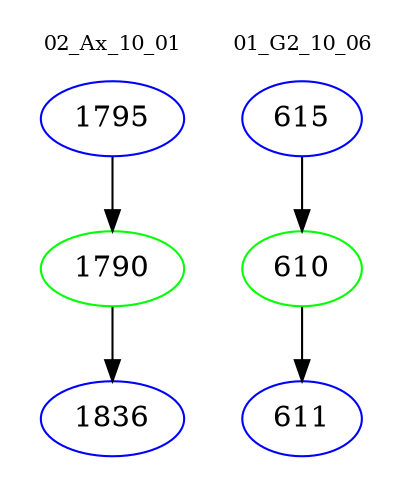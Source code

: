 digraph{
subgraph cluster_0 {
color = white
label = "02_Ax_10_01";
fontsize=10;
T0_1795 [label="1795", color="blue"]
T0_1795 -> T0_1790 [color="black"]
T0_1790 [label="1790", color="green"]
T0_1790 -> T0_1836 [color="black"]
T0_1836 [label="1836", color="blue"]
}
subgraph cluster_1 {
color = white
label = "01_G2_10_06";
fontsize=10;
T1_615 [label="615", color="blue"]
T1_615 -> T1_610 [color="black"]
T1_610 [label="610", color="green"]
T1_610 -> T1_611 [color="black"]
T1_611 [label="611", color="blue"]
}
}
